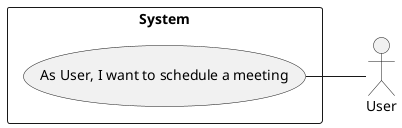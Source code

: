 @startuml
left to right direction
skinparam packageStyle rectangle
actor User

rectangle "System" {
    (As User, I want to schedule a meeting) -- User
}
@enduml